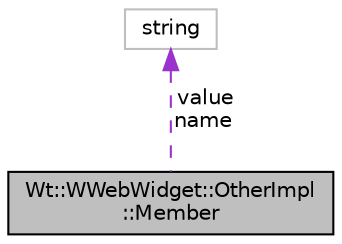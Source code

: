 digraph "Wt::WWebWidget::OtherImpl::Member"
{
 // LATEX_PDF_SIZE
  edge [fontname="Helvetica",fontsize="10",labelfontname="Helvetica",labelfontsize="10"];
  node [fontname="Helvetica",fontsize="10",shape=record];
  Node1 [label="Wt::WWebWidget::OtherImpl\l::Member",height=0.2,width=0.4,color="black", fillcolor="grey75", style="filled", fontcolor="black",tooltip=" "];
  Node2 -> Node1 [dir="back",color="darkorchid3",fontsize="10",style="dashed",label=" value\nname" ];
  Node2 [label="string",height=0.2,width=0.4,color="grey75", fillcolor="white", style="filled",tooltip=" "];
}
